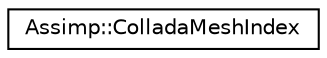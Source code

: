 digraph "Graphical Class Hierarchy"
{
  edge [fontname="Helvetica",fontsize="10",labelfontname="Helvetica",labelfontsize="10"];
  node [fontname="Helvetica",fontsize="10",shape=record];
  rankdir="LR";
  Node1 [label="Assimp::ColladaMeshIndex",height=0.2,width=0.4,color="black", fillcolor="white", style="filled",URL="$struct_assimp_1_1_collada_mesh_index.html"];
}
